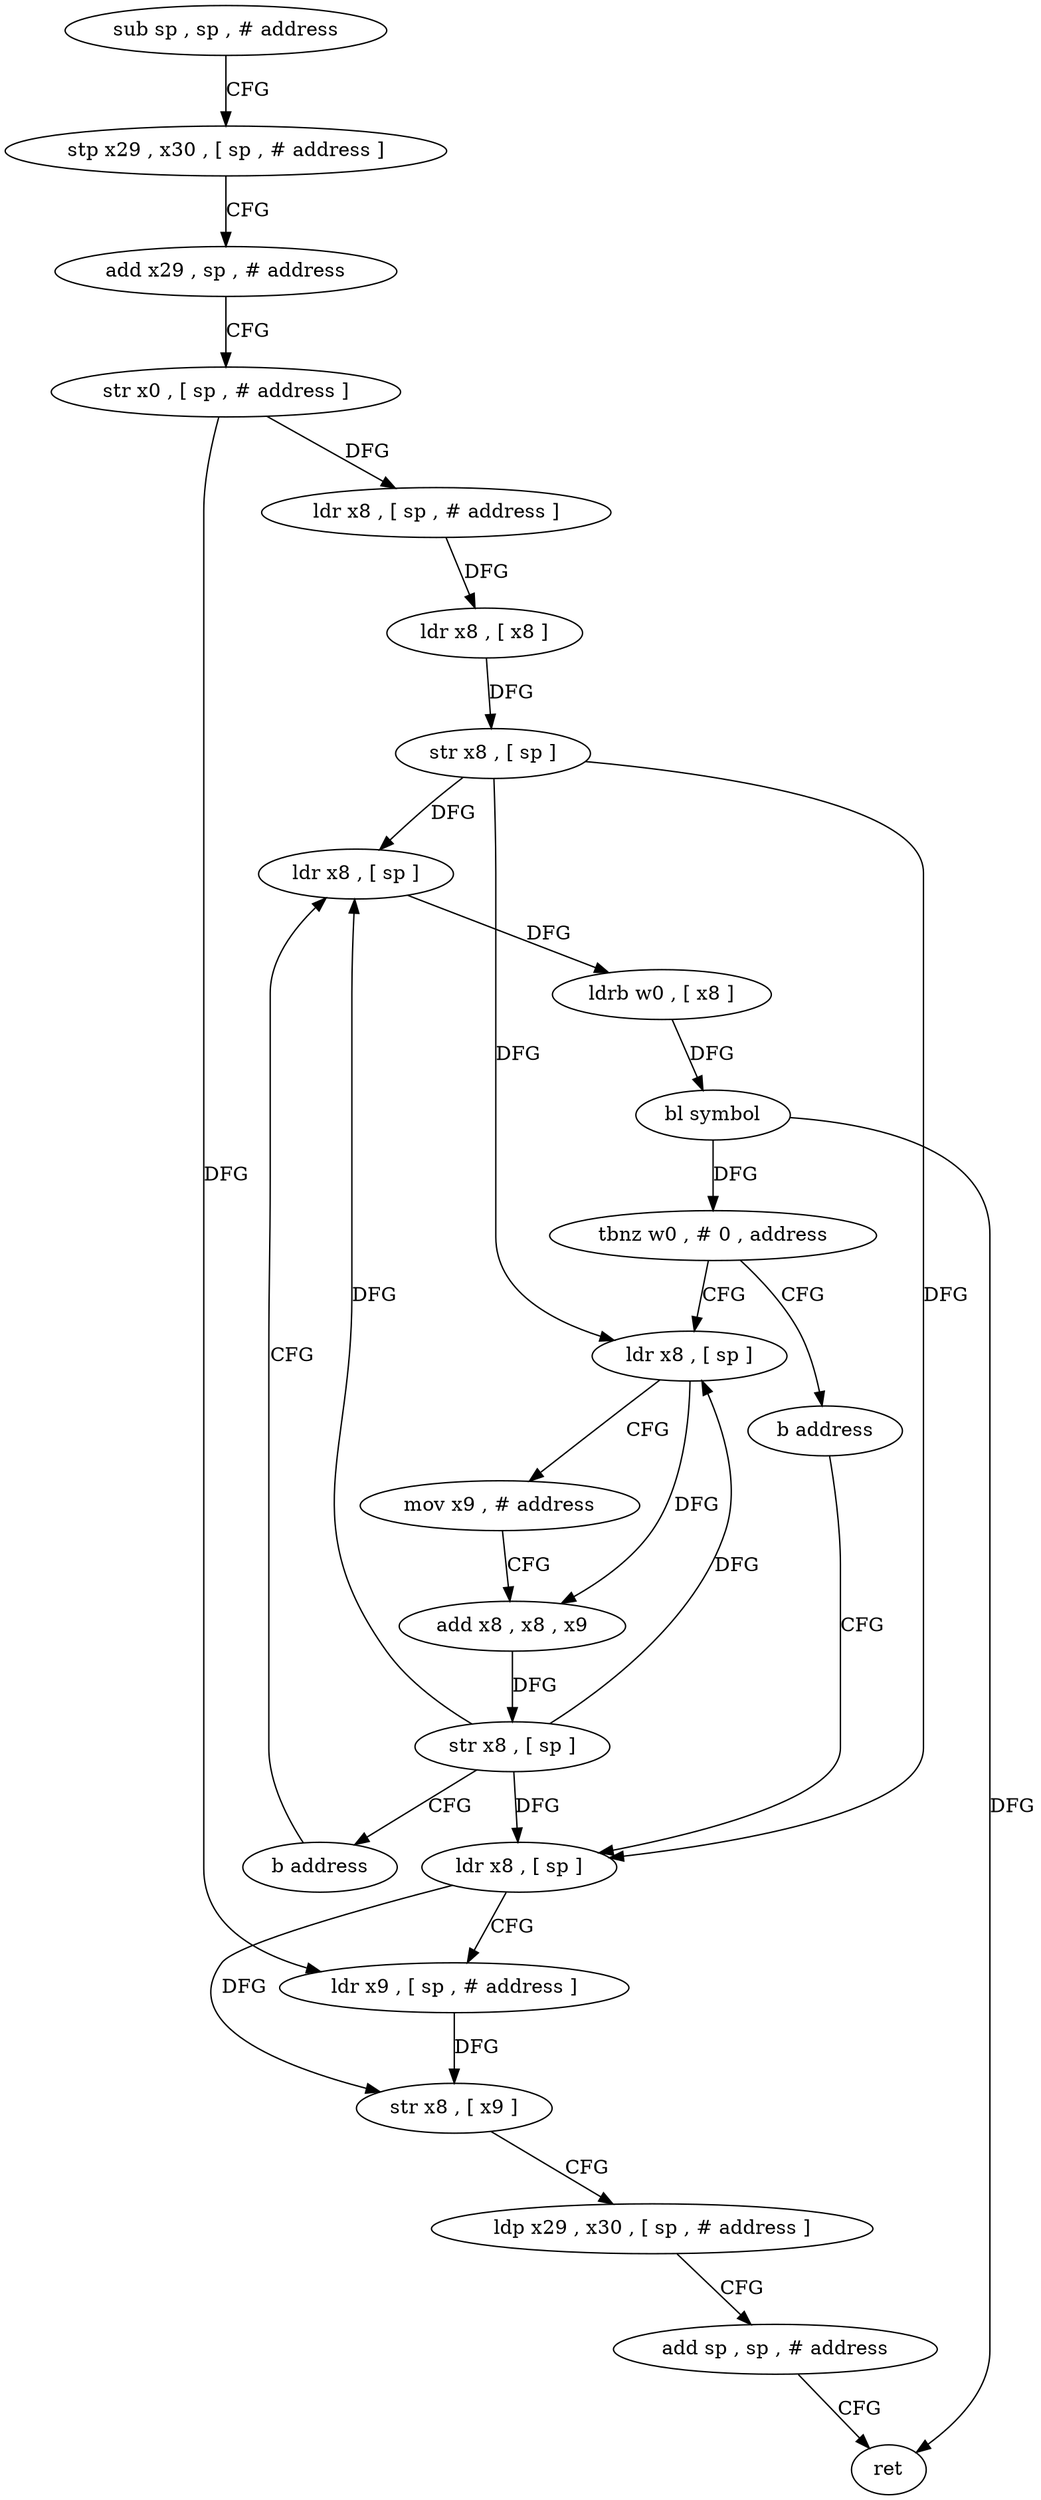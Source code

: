 digraph "func" {
"77424" [label = "sub sp , sp , # address" ]
"77428" [label = "stp x29 , x30 , [ sp , # address ]" ]
"77432" [label = "add x29 , sp , # address" ]
"77436" [label = "str x0 , [ sp , # address ]" ]
"77440" [label = "ldr x8 , [ sp , # address ]" ]
"77444" [label = "ldr x8 , [ x8 ]" ]
"77448" [label = "str x8 , [ sp ]" ]
"77452" [label = "ldr x8 , [ sp ]" ]
"77472" [label = "ldr x8 , [ sp ]" ]
"77476" [label = "mov x9 , # address" ]
"77480" [label = "add x8 , x8 , x9" ]
"77484" [label = "str x8 , [ sp ]" ]
"77488" [label = "b address" ]
"77468" [label = "b address" ]
"77492" [label = "ldr x8 , [ sp ]" ]
"77456" [label = "ldrb w0 , [ x8 ]" ]
"77460" [label = "bl symbol" ]
"77464" [label = "tbnz w0 , # 0 , address" ]
"77496" [label = "ldr x9 , [ sp , # address ]" ]
"77500" [label = "str x8 , [ x9 ]" ]
"77504" [label = "ldp x29 , x30 , [ sp , # address ]" ]
"77508" [label = "add sp , sp , # address" ]
"77512" [label = "ret" ]
"77424" -> "77428" [ label = "CFG" ]
"77428" -> "77432" [ label = "CFG" ]
"77432" -> "77436" [ label = "CFG" ]
"77436" -> "77440" [ label = "DFG" ]
"77436" -> "77496" [ label = "DFG" ]
"77440" -> "77444" [ label = "DFG" ]
"77444" -> "77448" [ label = "DFG" ]
"77448" -> "77452" [ label = "DFG" ]
"77448" -> "77472" [ label = "DFG" ]
"77448" -> "77492" [ label = "DFG" ]
"77452" -> "77456" [ label = "DFG" ]
"77472" -> "77476" [ label = "CFG" ]
"77472" -> "77480" [ label = "DFG" ]
"77476" -> "77480" [ label = "CFG" ]
"77480" -> "77484" [ label = "DFG" ]
"77484" -> "77488" [ label = "CFG" ]
"77484" -> "77452" [ label = "DFG" ]
"77484" -> "77472" [ label = "DFG" ]
"77484" -> "77492" [ label = "DFG" ]
"77488" -> "77452" [ label = "CFG" ]
"77468" -> "77492" [ label = "CFG" ]
"77492" -> "77496" [ label = "CFG" ]
"77492" -> "77500" [ label = "DFG" ]
"77456" -> "77460" [ label = "DFG" ]
"77460" -> "77464" [ label = "DFG" ]
"77460" -> "77512" [ label = "DFG" ]
"77464" -> "77472" [ label = "CFG" ]
"77464" -> "77468" [ label = "CFG" ]
"77496" -> "77500" [ label = "DFG" ]
"77500" -> "77504" [ label = "CFG" ]
"77504" -> "77508" [ label = "CFG" ]
"77508" -> "77512" [ label = "CFG" ]
}
